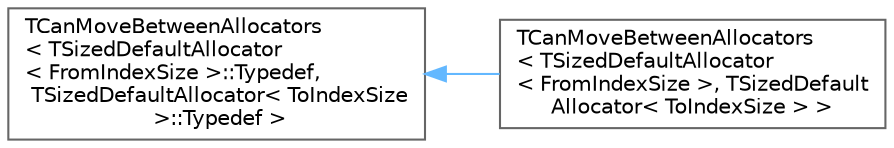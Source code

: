 digraph "Graphical Class Hierarchy"
{
 // INTERACTIVE_SVG=YES
 // LATEX_PDF_SIZE
  bgcolor="transparent";
  edge [fontname=Helvetica,fontsize=10,labelfontname=Helvetica,labelfontsize=10];
  node [fontname=Helvetica,fontsize=10,shape=box,height=0.2,width=0.4];
  rankdir="LR";
  Node0 [id="Node000000",label="TCanMoveBetweenAllocators\l\< TSizedDefaultAllocator\l\< FromIndexSize \>::Typedef,\l TSizedDefaultAllocator\< ToIndexSize\l \>::Typedef \>",height=0.2,width=0.4,color="grey40", fillcolor="white", style="filled",URL="$d1/d11/structTCanMoveBetweenAllocators.html",tooltip=" "];
  Node0 -> Node1 [id="edge6241_Node000000_Node000001",dir="back",color="steelblue1",style="solid",tooltip=" "];
  Node1 [id="Node000001",label="TCanMoveBetweenAllocators\l\< TSizedDefaultAllocator\l\< FromIndexSize \>, TSizedDefault\lAllocator\< ToIndexSize \> \>",height=0.2,width=0.4,color="grey40", fillcolor="white", style="filled",URL="$d2/d6e/structTCanMoveBetweenAllocators_3_01TSizedDefaultAllocator_3_01FromIndexSize_01_4_00_01TSizedDef23595f9a1443651212f021d1842a44d7.html",tooltip=" "];
}

